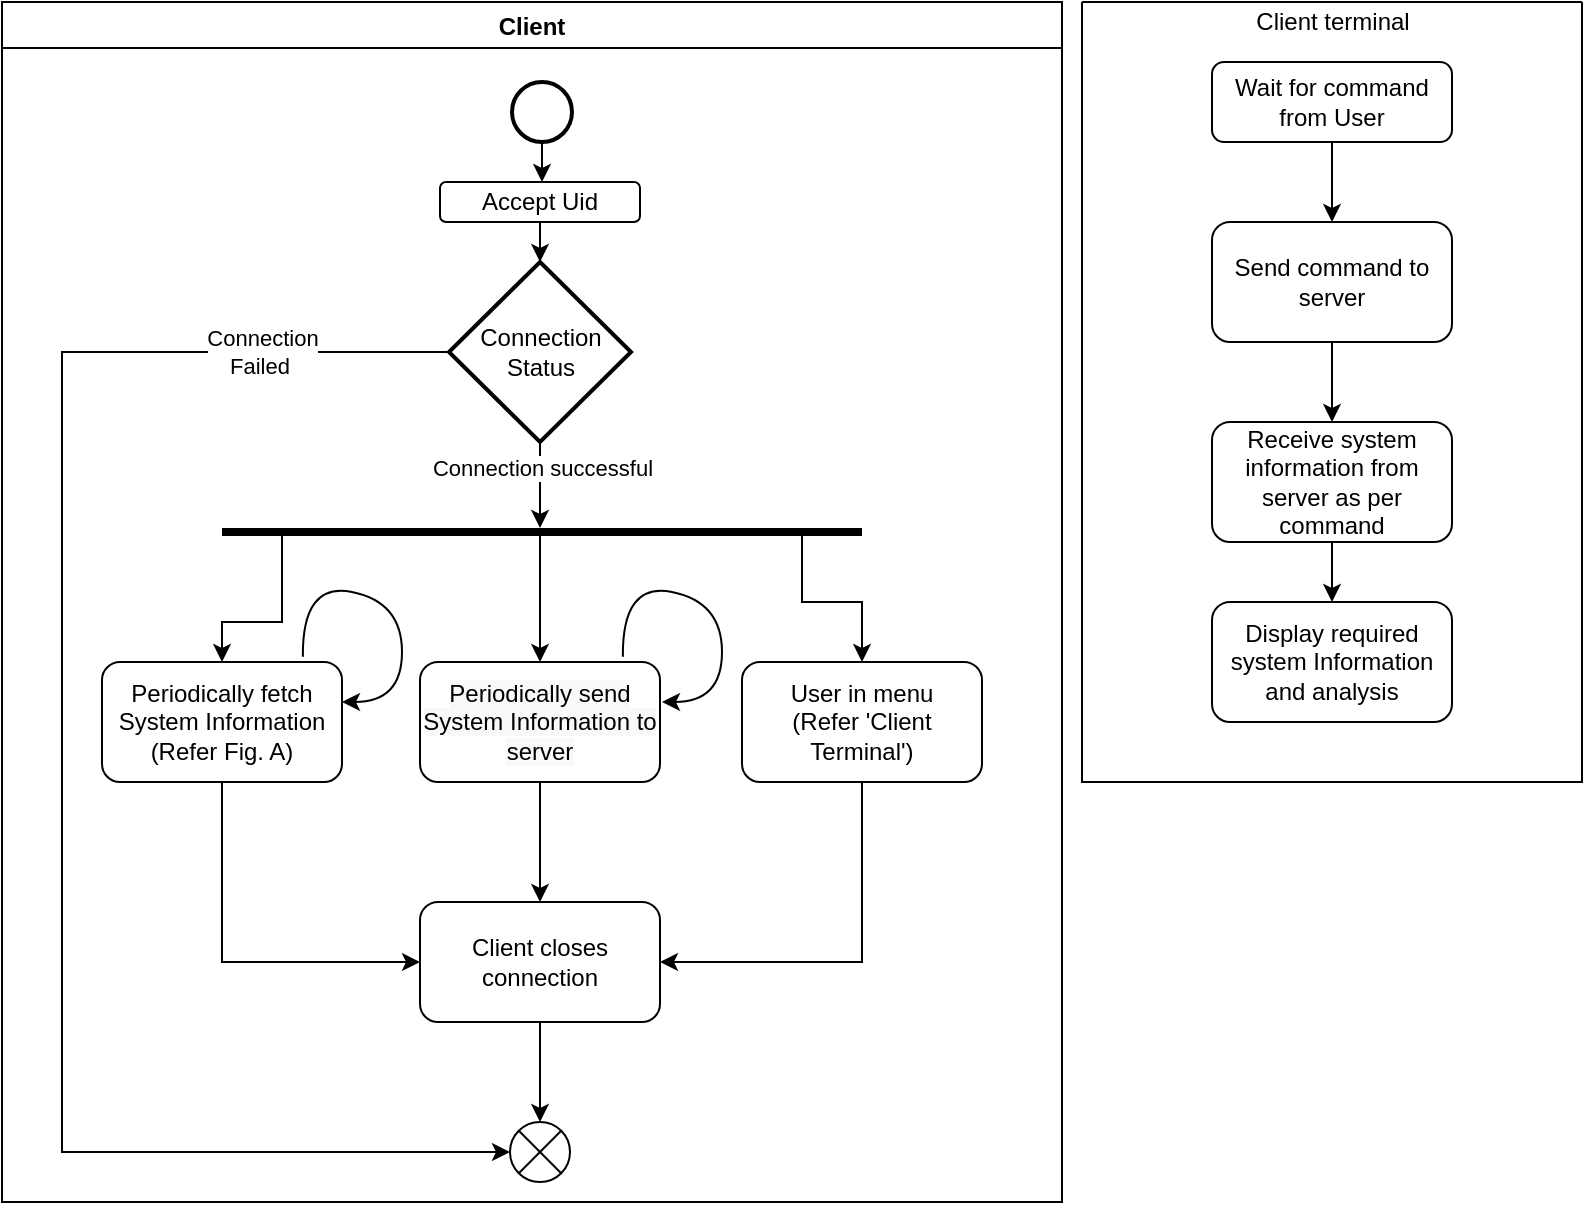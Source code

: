 <mxfile version="17.0.0" type="device"><diagram id="C5RBs43oDa-KdzZeNtuy" name="Page-1"><mxGraphModel dx="649" dy="1531" grid="1" gridSize="10" guides="1" tooltips="1" connect="1" arrows="1" fold="1" page="1" pageScale="1" pageWidth="827" pageHeight="1169" math="0" shadow="0"><root><mxCell id="WIyWlLk6GJQsqaUBKTNV-0"/><mxCell id="WIyWlLk6GJQsqaUBKTNV-1" parent="WIyWlLk6GJQsqaUBKTNV-0"/><mxCell id="R1mA6Qeb3jgT9tQ1oGLd-23" value="" style="swimlane;startSize=0;" vertex="1" parent="WIyWlLk6GJQsqaUBKTNV-1"><mxGeometry x="670" y="-10" width="250" height="390" as="geometry"><mxRectangle x="700" y="30" width="50" height="40" as="alternateBounds"/></mxGeometry></mxCell><mxCell id="R1mA6Qeb3jgT9tQ1oGLd-24" value="Client terminal" style="text;html=1;align=center;verticalAlign=middle;resizable=0;points=[];autosize=1;strokeColor=none;fillColor=none;" vertex="1" parent="R1mA6Qeb3jgT9tQ1oGLd-23"><mxGeometry x="80" width="90" height="20" as="geometry"/></mxCell><mxCell id="R1mA6Qeb3jgT9tQ1oGLd-27" value="Wait for command from User" style="rounded=1;whiteSpace=wrap;html=1;" vertex="1" parent="R1mA6Qeb3jgT9tQ1oGLd-23"><mxGeometry x="65" y="30" width="120" height="40" as="geometry"/></mxCell><mxCell id="R1mA6Qeb3jgT9tQ1oGLd-26" value="Send command to server" style="rounded=1;whiteSpace=wrap;html=1;" vertex="1" parent="R1mA6Qeb3jgT9tQ1oGLd-23"><mxGeometry x="65" y="110" width="120" height="60" as="geometry"/></mxCell><mxCell id="R1mA6Qeb3jgT9tQ1oGLd-28" value="Receive system information from server as per command" style="rounded=1;whiteSpace=wrap;html=1;" vertex="1" parent="R1mA6Qeb3jgT9tQ1oGLd-23"><mxGeometry x="65" y="210" width="120" height="60" as="geometry"/></mxCell><mxCell id="R1mA6Qeb3jgT9tQ1oGLd-29" value="Display required system Information and analysis" style="rounded=1;whiteSpace=wrap;html=1;" vertex="1" parent="R1mA6Qeb3jgT9tQ1oGLd-23"><mxGeometry x="65" y="300" width="120" height="60" as="geometry"/></mxCell><mxCell id="R1mA6Qeb3jgT9tQ1oGLd-30" value="" style="endArrow=classic;html=1;rounded=0;exitX=0.5;exitY=1;exitDx=0;exitDy=0;entryX=0.5;entryY=0;entryDx=0;entryDy=0;" edge="1" parent="R1mA6Qeb3jgT9tQ1oGLd-23" source="R1mA6Qeb3jgT9tQ1oGLd-27" target="R1mA6Qeb3jgT9tQ1oGLd-26"><mxGeometry width="50" height="50" relative="1" as="geometry"><mxPoint x="-60" y="130" as="sourcePoint"/><mxPoint x="-60" y="170" as="targetPoint"/></mxGeometry></mxCell><mxCell id="R1mA6Qeb3jgT9tQ1oGLd-31" value="" style="endArrow=classic;html=1;rounded=0;exitX=0.5;exitY=1;exitDx=0;exitDy=0;entryX=0.5;entryY=0;entryDx=0;entryDy=0;" edge="1" parent="R1mA6Qeb3jgT9tQ1oGLd-23" source="R1mA6Qeb3jgT9tQ1oGLd-26" target="R1mA6Qeb3jgT9tQ1oGLd-28"><mxGeometry width="50" height="50" relative="1" as="geometry"><mxPoint x="-50" y="140" as="sourcePoint"/><mxPoint x="-50" y="180" as="targetPoint"/></mxGeometry></mxCell><mxCell id="R1mA6Qeb3jgT9tQ1oGLd-32" value="" style="endArrow=classic;html=1;rounded=0;exitX=0.5;exitY=1;exitDx=0;exitDy=0;entryX=0.5;entryY=0;entryDx=0;entryDy=0;" edge="1" parent="R1mA6Qeb3jgT9tQ1oGLd-23" source="R1mA6Qeb3jgT9tQ1oGLd-28" target="R1mA6Qeb3jgT9tQ1oGLd-29"><mxGeometry width="50" height="50" relative="1" as="geometry"><mxPoint x="-40" y="150" as="sourcePoint"/><mxPoint x="-40" y="190" as="targetPoint"/></mxGeometry></mxCell><mxCell id="R1mA6Qeb3jgT9tQ1oGLd-46" value="Client" style="swimlane;" vertex="1" parent="WIyWlLk6GJQsqaUBKTNV-1"><mxGeometry x="130" y="-10" width="530" height="600" as="geometry"><mxRectangle x="130" y="-10" width="70" height="23" as="alternateBounds"/></mxGeometry></mxCell><mxCell id="R1mA6Qeb3jgT9tQ1oGLd-47" value="" style="strokeWidth=2;html=1;shape=mxgraph.flowchart.start_2;whiteSpace=wrap;" vertex="1" parent="R1mA6Qeb3jgT9tQ1oGLd-46"><mxGeometry x="255" y="40" width="30" height="30" as="geometry"/></mxCell><mxCell id="R1mA6Qeb3jgT9tQ1oGLd-48" value="" style="endArrow=classic;html=1;rounded=0;exitX=0.5;exitY=1;exitDx=0;exitDy=0;exitPerimeter=0;" edge="1" parent="WIyWlLk6GJQsqaUBKTNV-1" source="R1mA6Qeb3jgT9tQ1oGLd-47"><mxGeometry width="50" height="50" relative="1" as="geometry"><mxPoint x="390" y="300" as="sourcePoint"/><mxPoint x="400" y="80" as="targetPoint"/><Array as="points"/></mxGeometry></mxCell><mxCell id="R1mA6Qeb3jgT9tQ1oGLd-49" value="Accept Uid" style="rounded=1;whiteSpace=wrap;html=1;" vertex="1" parent="WIyWlLk6GJQsqaUBKTNV-1"><mxGeometry x="349" y="80" width="100" height="20" as="geometry"/></mxCell><mxCell id="R1mA6Qeb3jgT9tQ1oGLd-50" value="Connection Status" style="strokeWidth=2;html=1;shape=mxgraph.flowchart.decision;whiteSpace=wrap;" vertex="1" parent="WIyWlLk6GJQsqaUBKTNV-1"><mxGeometry x="353.5" y="120" width="91" height="90" as="geometry"/></mxCell><mxCell id="R1mA6Qeb3jgT9tQ1oGLd-51" value="" style="endArrow=classic;html=1;rounded=0;exitX=0.5;exitY=1;exitDx=0;exitDy=0;entryX=0.5;entryY=0;entryDx=0;entryDy=0;entryPerimeter=0;" edge="1" parent="WIyWlLk6GJQsqaUBKTNV-1" source="R1mA6Qeb3jgT9tQ1oGLd-49" target="R1mA6Qeb3jgT9tQ1oGLd-50"><mxGeometry width="50" height="50" relative="1" as="geometry"><mxPoint x="409" y="70" as="sourcePoint"/><mxPoint x="410" y="90" as="targetPoint"/><Array as="points"/></mxGeometry></mxCell><mxCell id="R1mA6Qeb3jgT9tQ1oGLd-52" value="" style="verticalLabelPosition=bottom;verticalAlign=top;html=1;shape=mxgraph.flowchart.or;" vertex="1" parent="WIyWlLk6GJQsqaUBKTNV-1"><mxGeometry x="384" y="550" width="30" height="30" as="geometry"/></mxCell><mxCell id="R1mA6Qeb3jgT9tQ1oGLd-53" value="" style="endArrow=classic;html=1;rounded=0;exitX=0.5;exitY=1;exitDx=0;exitDy=0;exitPerimeter=0;" edge="1" parent="WIyWlLk6GJQsqaUBKTNV-1" source="R1mA6Qeb3jgT9tQ1oGLd-50" target="R1mA6Qeb3jgT9tQ1oGLd-64"><mxGeometry width="50" height="50" relative="1" as="geometry"><mxPoint x="450" y="290" as="sourcePoint"/><mxPoint x="400" y="250" as="targetPoint"/></mxGeometry></mxCell><mxCell id="R1mA6Qeb3jgT9tQ1oGLd-71" value="Connection successful" style="edgeLabel;html=1;align=center;verticalAlign=middle;resizable=0;points=[];" vertex="1" connectable="0" parent="R1mA6Qeb3jgT9tQ1oGLd-53"><mxGeometry x="-0.407" y="1" relative="1" as="geometry"><mxPoint as="offset"/></mxGeometry></mxCell><mxCell id="R1mA6Qeb3jgT9tQ1oGLd-54" value="&lt;span style=&quot;color: rgb(0 , 0 , 0) ; font-family: &amp;#34;helvetica&amp;#34; ; font-size: 12px ; font-style: normal ; font-weight: 400 ; letter-spacing: normal ; text-align: center ; text-indent: 0px ; text-transform: none ; word-spacing: 0px ; background-color: rgb(248 , 249 , 250) ; display: inline ; float: none&quot;&gt;Periodically send System Information to server&lt;/span&gt;" style="rounded=1;whiteSpace=wrap;html=1;" vertex="1" parent="WIyWlLk6GJQsqaUBKTNV-1"><mxGeometry x="339" y="320" width="120" height="60" as="geometry"/></mxCell><mxCell id="R1mA6Qeb3jgT9tQ1oGLd-55" value="Periodically fetch System Information&lt;br&gt;(Refer Fig. A)" style="rounded=1;whiteSpace=wrap;html=1;" vertex="1" parent="WIyWlLk6GJQsqaUBKTNV-1"><mxGeometry x="180" y="320" width="120" height="60" as="geometry"/></mxCell><mxCell id="R1mA6Qeb3jgT9tQ1oGLd-56" value="User in menu&lt;br&gt;(Refer 'Client Terminal')" style="rounded=1;whiteSpace=wrap;html=1;" vertex="1" parent="WIyWlLk6GJQsqaUBKTNV-1"><mxGeometry x="500" y="320" width="120" height="60" as="geometry"/></mxCell><mxCell id="R1mA6Qeb3jgT9tQ1oGLd-57" value="" style="curved=1;endArrow=classic;html=1;rounded=0;exitX=0.837;exitY=-0.043;exitDx=0;exitDy=0;exitPerimeter=0;" edge="1" parent="WIyWlLk6GJQsqaUBKTNV-1" source="R1mA6Qeb3jgT9tQ1oGLd-55"><mxGeometry width="50" height="50" relative="1" as="geometry"><mxPoint x="260" y="320" as="sourcePoint"/><mxPoint x="300" y="340" as="targetPoint"/><Array as="points"><mxPoint x="280" y="280"/><mxPoint x="330" y="290"/><mxPoint x="330" y="340"/></Array></mxGeometry></mxCell><mxCell id="R1mA6Qeb3jgT9tQ1oGLd-58" value="" style="curved=1;endArrow=classic;html=1;rounded=0;exitX=0.837;exitY=-0.043;exitDx=0;exitDy=0;exitPerimeter=0;" edge="1" parent="WIyWlLk6GJQsqaUBKTNV-1"><mxGeometry width="50" height="50" relative="1" as="geometry"><mxPoint x="440.44" y="317.42" as="sourcePoint"/><mxPoint x="460" y="340" as="targetPoint"/><Array as="points"><mxPoint x="440" y="280"/><mxPoint x="490" y="290"/><mxPoint x="490" y="340"/></Array></mxGeometry></mxCell><mxCell id="R1mA6Qeb3jgT9tQ1oGLd-59" value="Client closes connection" style="rounded=1;whiteSpace=wrap;html=1;" vertex="1" parent="WIyWlLk6GJQsqaUBKTNV-1"><mxGeometry x="339" y="440" width="120" height="60" as="geometry"/></mxCell><mxCell id="R1mA6Qeb3jgT9tQ1oGLd-60" value="" style="endArrow=classic;html=1;rounded=0;exitX=0.5;exitY=1;exitDx=0;exitDy=0;entryX=0;entryY=0.5;entryDx=0;entryDy=0;" edge="1" parent="WIyWlLk6GJQsqaUBKTNV-1" source="R1mA6Qeb3jgT9tQ1oGLd-55" target="R1mA6Qeb3jgT9tQ1oGLd-59"><mxGeometry width="50" height="50" relative="1" as="geometry"><mxPoint x="590.44" y="388.98" as="sourcePoint"/><mxPoint x="470" y="480" as="targetPoint"/><Array as="points"><mxPoint x="240" y="470"/></Array></mxGeometry></mxCell><mxCell id="R1mA6Qeb3jgT9tQ1oGLd-61" value="" style="endArrow=classic;html=1;rounded=0;exitX=0.5;exitY=1;exitDx=0;exitDy=0;entryX=1;entryY=0.5;entryDx=0;entryDy=0;" edge="1" parent="WIyWlLk6GJQsqaUBKTNV-1" source="R1mA6Qeb3jgT9tQ1oGLd-56" target="R1mA6Qeb3jgT9tQ1oGLd-59"><mxGeometry width="50" height="50" relative="1" as="geometry"><mxPoint x="450" y="430" as="sourcePoint"/><mxPoint x="460" y="480" as="targetPoint"/><Array as="points"><mxPoint x="560" y="470"/></Array></mxGeometry></mxCell><mxCell id="R1mA6Qeb3jgT9tQ1oGLd-62" value="" style="endArrow=classic;html=1;rounded=0;exitX=0.5;exitY=1;exitDx=0;exitDy=0;entryX=0.5;entryY=0;entryDx=0;entryDy=0;" edge="1" parent="WIyWlLk6GJQsqaUBKTNV-1" source="R1mA6Qeb3jgT9tQ1oGLd-54" target="R1mA6Qeb3jgT9tQ1oGLd-59"><mxGeometry width="50" height="50" relative="1" as="geometry"><mxPoint x="450" y="430" as="sourcePoint"/><mxPoint x="500" y="380" as="targetPoint"/></mxGeometry></mxCell><mxCell id="R1mA6Qeb3jgT9tQ1oGLd-63" value="Connection&lt;br&gt;&lt;div&gt;Failed&amp;nbsp;&lt;/div&gt;" style="endArrow=classic;html=1;rounded=0;exitX=0;exitY=0.5;exitDx=0;exitDy=0;exitPerimeter=0;entryX=0;entryY=0.5;entryDx=0;entryDy=0;entryPerimeter=0;" edge="1" parent="WIyWlLk6GJQsqaUBKTNV-1" source="R1mA6Qeb3jgT9tQ1oGLd-50" target="R1mA6Qeb3jgT9tQ1oGLd-52"><mxGeometry x="-0.771" width="50" height="50" relative="1" as="geometry"><mxPoint x="350" y="160" as="sourcePoint"/><mxPoint x="500" y="370" as="targetPoint"/><Array as="points"><mxPoint x="160" y="165"/><mxPoint x="160" y="565"/></Array><mxPoint as="offset"/></mxGeometry></mxCell><mxCell id="R1mA6Qeb3jgT9tQ1oGLd-64" value="" style="line;strokeWidth=4;html=1;perimeter=backbonePerimeter;points=[];outlineConnect=0;" vertex="1" parent="WIyWlLk6GJQsqaUBKTNV-1"><mxGeometry x="240" y="250" width="320" height="10" as="geometry"/></mxCell><mxCell id="R1mA6Qeb3jgT9tQ1oGLd-65" value="" style="endArrow=classic;html=1;rounded=0;entryX=0.5;entryY=0;entryDx=0;entryDy=0;" edge="1" parent="WIyWlLk6GJQsqaUBKTNV-1" source="R1mA6Qeb3jgT9tQ1oGLd-64" target="R1mA6Qeb3jgT9tQ1oGLd-56"><mxGeometry width="50" height="50" relative="1" as="geometry"><mxPoint x="450" y="420" as="sourcePoint"/><mxPoint x="500" y="370" as="targetPoint"/><Array as="points"><mxPoint x="530" y="270"/><mxPoint x="530" y="290"/><mxPoint x="560" y="290"/></Array></mxGeometry></mxCell><mxCell id="R1mA6Qeb3jgT9tQ1oGLd-66" value="" style="endArrow=classic;html=1;rounded=0;entryX=0.5;entryY=0;entryDx=0;entryDy=0;" edge="1" parent="WIyWlLk6GJQsqaUBKTNV-1" source="R1mA6Qeb3jgT9tQ1oGLd-64" target="R1mA6Qeb3jgT9tQ1oGLd-55"><mxGeometry width="50" height="50" relative="1" as="geometry"><mxPoint x="450" y="420" as="sourcePoint"/><mxPoint x="500" y="370" as="targetPoint"/><Array as="points"><mxPoint x="270" y="300"/><mxPoint x="240" y="300"/></Array></mxGeometry></mxCell><mxCell id="R1mA6Qeb3jgT9tQ1oGLd-67" value="" style="endArrow=classic;html=1;rounded=0;entryX=0.5;entryY=0;entryDx=0;entryDy=0;" edge="1" parent="WIyWlLk6GJQsqaUBKTNV-1" source="R1mA6Qeb3jgT9tQ1oGLd-64" target="R1mA6Qeb3jgT9tQ1oGLd-54"><mxGeometry width="50" height="50" relative="1" as="geometry"><mxPoint x="450" y="420" as="sourcePoint"/><mxPoint x="500" y="370" as="targetPoint"/></mxGeometry></mxCell><mxCell id="R1mA6Qeb3jgT9tQ1oGLd-68" value="" style="endArrow=classic;html=1;rounded=0;entryX=0.5;entryY=0;entryDx=0;entryDy=0;entryPerimeter=0;exitX=0.5;exitY=1;exitDx=0;exitDy=0;" edge="1" parent="WIyWlLk6GJQsqaUBKTNV-1" source="R1mA6Qeb3jgT9tQ1oGLd-59" target="R1mA6Qeb3jgT9tQ1oGLd-52"><mxGeometry width="50" height="50" relative="1" as="geometry"><mxPoint x="450" y="420" as="sourcePoint"/><mxPoint x="500" y="370" as="targetPoint"/></mxGeometry></mxCell></root></mxGraphModel></diagram></mxfile>